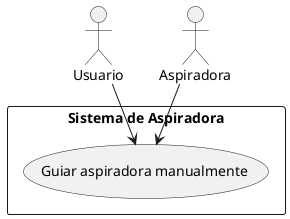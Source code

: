 @startuml
actor Usuario
actor Aspiradora

rectangle "Sistema de Aspiradora" {
    usecase "Guiar aspiradora manualmente"
}

Usuario --> "Guiar aspiradora manualmente"
Aspiradora --> "Guiar aspiradora manualmente"
@enduml